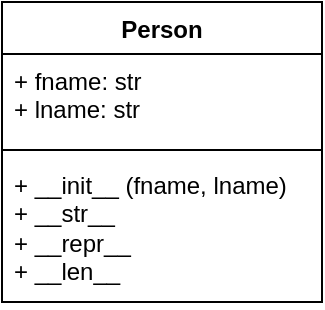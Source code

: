 <mxfile version="26.0.4">
  <diagram name="Page-1" id="OPN7NbZkuhBiXdqf2HqU">
    <mxGraphModel dx="275" dy="469" grid="1" gridSize="10" guides="1" tooltips="1" connect="1" arrows="1" fold="1" page="1" pageScale="1" pageWidth="850" pageHeight="1100" math="0" shadow="0">
      <root>
        <mxCell id="0" />
        <mxCell id="1" parent="0" />
        <mxCell id="yLH7HYi-KolcB17TvMPB-1" value="Person" style="swimlane;fontStyle=1;align=center;verticalAlign=top;childLayout=stackLayout;horizontal=1;startSize=26;horizontalStack=0;resizeParent=1;resizeParentMax=0;resizeLast=0;collapsible=1;marginBottom=0;whiteSpace=wrap;html=1;" vertex="1" parent="1">
          <mxGeometry x="260" y="150" width="160" height="150" as="geometry" />
        </mxCell>
        <mxCell id="yLH7HYi-KolcB17TvMPB-2" value="+ fname: str&lt;div&gt;+ lname: str&lt;/div&gt;" style="text;strokeColor=none;fillColor=none;align=left;verticalAlign=top;spacingLeft=4;spacingRight=4;overflow=hidden;rotatable=0;points=[[0,0.5],[1,0.5]];portConstraint=eastwest;whiteSpace=wrap;html=1;" vertex="1" parent="yLH7HYi-KolcB17TvMPB-1">
          <mxGeometry y="26" width="160" height="44" as="geometry" />
        </mxCell>
        <mxCell id="yLH7HYi-KolcB17TvMPB-3" value="" style="line;strokeWidth=1;fillColor=none;align=left;verticalAlign=middle;spacingTop=-1;spacingLeft=3;spacingRight=3;rotatable=0;labelPosition=right;points=[];portConstraint=eastwest;strokeColor=inherit;" vertex="1" parent="yLH7HYi-KolcB17TvMPB-1">
          <mxGeometry y="70" width="160" height="8" as="geometry" />
        </mxCell>
        <mxCell id="yLH7HYi-KolcB17TvMPB-4" value="+ __init__ (fname, lname)&lt;div&gt;+ __str__&lt;/div&gt;&lt;div&gt;+ __repr__&lt;/div&gt;&lt;div&gt;+ __len__&lt;/div&gt;" style="text;strokeColor=none;fillColor=none;align=left;verticalAlign=top;spacingLeft=4;spacingRight=4;overflow=hidden;rotatable=0;points=[[0,0.5],[1,0.5]];portConstraint=eastwest;whiteSpace=wrap;html=1;" vertex="1" parent="yLH7HYi-KolcB17TvMPB-1">
          <mxGeometry y="78" width="160" height="72" as="geometry" />
        </mxCell>
      </root>
    </mxGraphModel>
  </diagram>
</mxfile>
